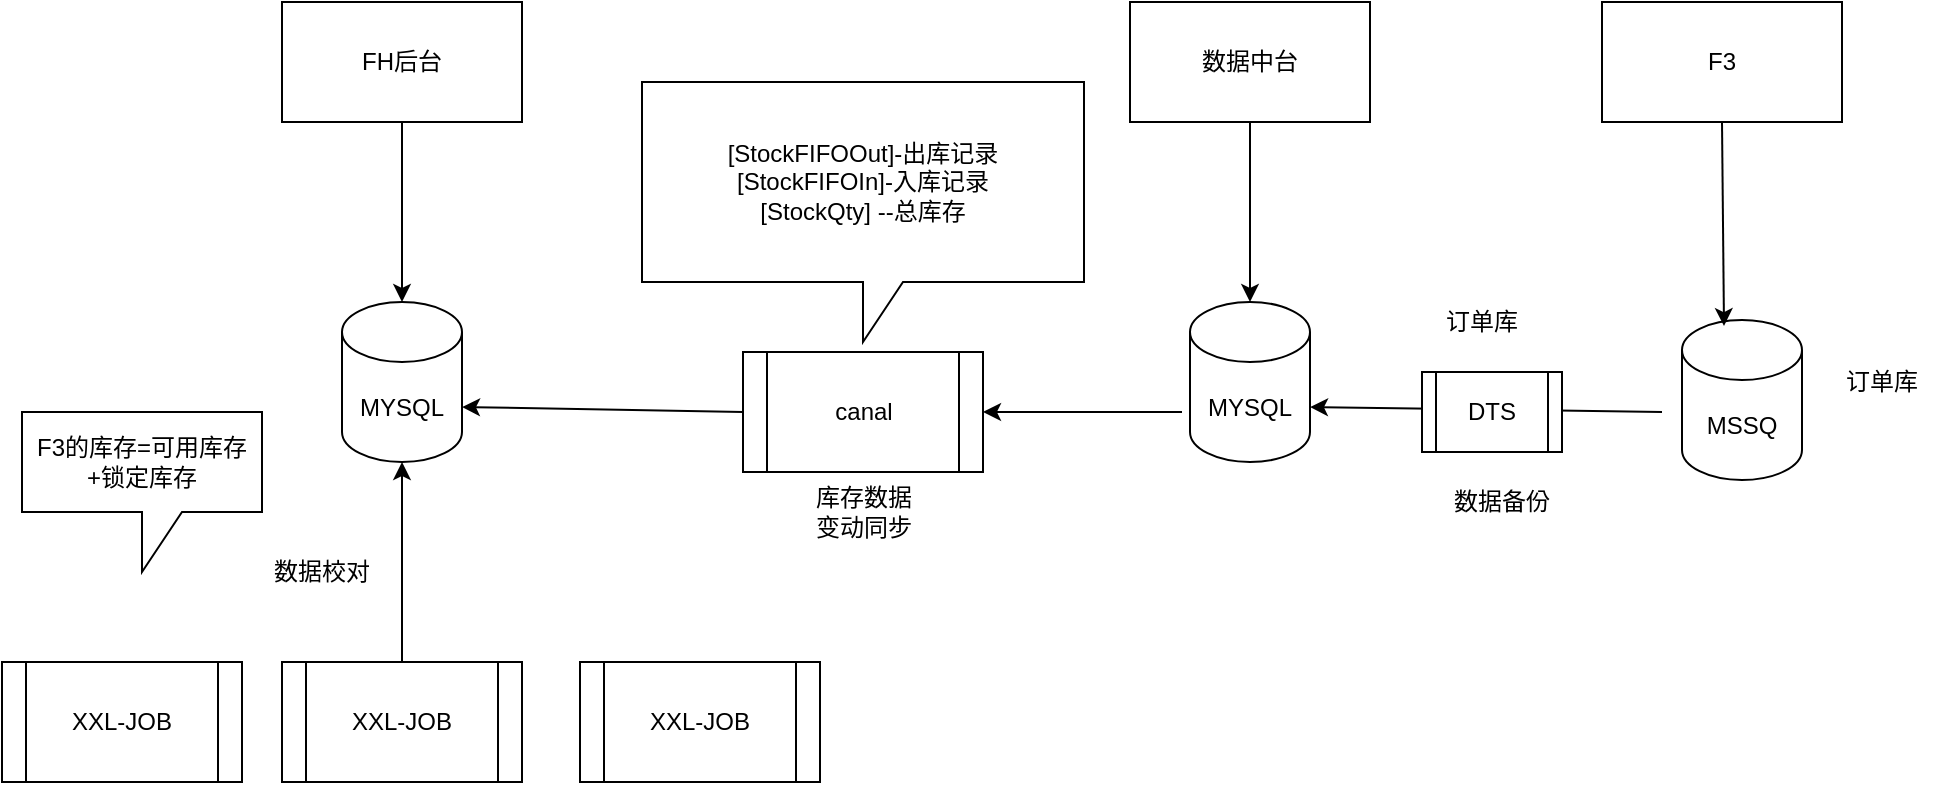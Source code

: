 <mxfile version="22.1.3" type="github">
  <diagram name="第 1 页" id="TomB1i7pbbGYjfmcgg8t">
    <mxGraphModel dx="2261" dy="758" grid="1" gridSize="10" guides="1" tooltips="1" connect="1" arrows="1" fold="1" page="1" pageScale="1" pageWidth="827" pageHeight="1169" math="0" shadow="0">
      <root>
        <mxCell id="0" />
        <mxCell id="1" parent="0" />
        <mxCell id="wlyUK53q163PJEqxHIBS-1" value="数据中台" style="rounded=0;whiteSpace=wrap;html=1;" vertex="1" parent="1">
          <mxGeometry x="384" y="235" width="120" height="60" as="geometry" />
        </mxCell>
        <mxCell id="wlyUK53q163PJEqxHIBS-2" value="F3" style="rounded=0;whiteSpace=wrap;html=1;" vertex="1" parent="1">
          <mxGeometry x="620" y="235" width="120" height="60" as="geometry" />
        </mxCell>
        <mxCell id="wlyUK53q163PJEqxHIBS-3" value="FH后台" style="rounded=0;whiteSpace=wrap;html=1;" vertex="1" parent="1">
          <mxGeometry x="-40" y="235" width="120" height="60" as="geometry" />
        </mxCell>
        <mxCell id="wlyUK53q163PJEqxHIBS-5" value="MYSQL" style="shape=cylinder3;whiteSpace=wrap;html=1;boundedLbl=1;backgroundOutline=1;size=15;" vertex="1" parent="1">
          <mxGeometry x="414" y="385" width="60" height="80" as="geometry" />
        </mxCell>
        <mxCell id="wlyUK53q163PJEqxHIBS-6" value="MSSQ" style="shape=cylinder3;whiteSpace=wrap;html=1;boundedLbl=1;backgroundOutline=1;size=15;" vertex="1" parent="1">
          <mxGeometry x="660" y="394" width="60" height="80" as="geometry" />
        </mxCell>
        <mxCell id="wlyUK53q163PJEqxHIBS-10" value="订单库" style="text;html=1;strokeColor=none;fillColor=none;align=center;verticalAlign=middle;whiteSpace=wrap;rounded=0;" vertex="1" parent="1">
          <mxGeometry x="730" y="410" width="60" height="30" as="geometry" />
        </mxCell>
        <mxCell id="wlyUK53q163PJEqxHIBS-11" value="订单库" style="text;html=1;strokeColor=none;fillColor=none;align=center;verticalAlign=middle;whiteSpace=wrap;rounded=0;" vertex="1" parent="1">
          <mxGeometry x="530" y="380" width="60" height="30" as="geometry" />
        </mxCell>
        <mxCell id="wlyUK53q163PJEqxHIBS-12" value="" style="endArrow=classic;html=1;rounded=0;entryX=1;entryY=0;entryDx=0;entryDy=52.5;entryPerimeter=0;" edge="1" parent="1" target="wlyUK53q163PJEqxHIBS-5">
          <mxGeometry width="50" height="50" relative="1" as="geometry">
            <mxPoint x="650" y="440" as="sourcePoint" />
            <mxPoint x="650" y="430" as="targetPoint" />
          </mxGeometry>
        </mxCell>
        <mxCell id="wlyUK53q163PJEqxHIBS-13" value="DTS" style="shape=process;whiteSpace=wrap;html=1;backgroundOutline=1;" vertex="1" parent="1">
          <mxGeometry x="530" y="420" width="70" height="40" as="geometry" />
        </mxCell>
        <mxCell id="wlyUK53q163PJEqxHIBS-14" value="canal" style="shape=process;whiteSpace=wrap;html=1;backgroundOutline=1;" vertex="1" parent="1">
          <mxGeometry x="190.5" y="410" width="120" height="60" as="geometry" />
        </mxCell>
        <mxCell id="wlyUK53q163PJEqxHIBS-15" value="MYSQL" style="shape=cylinder3;whiteSpace=wrap;html=1;boundedLbl=1;backgroundOutline=1;size=15;" vertex="1" parent="1">
          <mxGeometry x="-10" y="385" width="60" height="80" as="geometry" />
        </mxCell>
        <mxCell id="wlyUK53q163PJEqxHIBS-17" value="XXL-JOB" style="shape=process;whiteSpace=wrap;html=1;backgroundOutline=1;" vertex="1" parent="1">
          <mxGeometry x="-40" y="565" width="120" height="60" as="geometry" />
        </mxCell>
        <mxCell id="wlyUK53q163PJEqxHIBS-19" value="" style="endArrow=classic;html=1;rounded=0;entryX=1;entryY=0;entryDx=0;entryDy=52.5;entryPerimeter=0;exitX=0;exitY=0.5;exitDx=0;exitDy=0;" edge="1" parent="1" source="wlyUK53q163PJEqxHIBS-14" target="wlyUK53q163PJEqxHIBS-15">
          <mxGeometry width="50" height="50" relative="1" as="geometry">
            <mxPoint x="90" y="425" as="sourcePoint" />
            <mxPoint x="80" y="505" as="targetPoint" />
          </mxGeometry>
        </mxCell>
        <mxCell id="wlyUK53q163PJEqxHIBS-20" value="" style="endArrow=classic;html=1;rounded=0;entryX=1;entryY=0.5;entryDx=0;entryDy=0;" edge="1" parent="1" target="wlyUK53q163PJEqxHIBS-14">
          <mxGeometry width="50" height="50" relative="1" as="geometry">
            <mxPoint x="410" y="440" as="sourcePoint" />
            <mxPoint x="350" y="440" as="targetPoint" />
          </mxGeometry>
        </mxCell>
        <mxCell id="wlyUK53q163PJEqxHIBS-21" value="" style="endArrow=classic;html=1;rounded=0;exitX=0.5;exitY=0;exitDx=0;exitDy=0;" edge="1" parent="1" source="wlyUK53q163PJEqxHIBS-17">
          <mxGeometry width="50" height="50" relative="1" as="geometry">
            <mxPoint x="-30" y="515" as="sourcePoint" />
            <mxPoint x="20" y="465" as="targetPoint" />
          </mxGeometry>
        </mxCell>
        <mxCell id="wlyUK53q163PJEqxHIBS-22" value="数据校对" style="text;html=1;strokeColor=none;fillColor=none;align=center;verticalAlign=middle;whiteSpace=wrap;rounded=0;" vertex="1" parent="1">
          <mxGeometry x="-50" y="505" width="60" height="30" as="geometry" />
        </mxCell>
        <mxCell id="wlyUK53q163PJEqxHIBS-23" value="库存数据变动同步" style="text;html=1;strokeColor=none;fillColor=none;align=center;verticalAlign=middle;whiteSpace=wrap;rounded=0;" vertex="1" parent="1">
          <mxGeometry x="220.5" y="475" width="60" height="30" as="geometry" />
        </mxCell>
        <mxCell id="wlyUK53q163PJEqxHIBS-24" value="数据备份" style="text;html=1;strokeColor=none;fillColor=none;align=center;verticalAlign=middle;whiteSpace=wrap;rounded=0;" vertex="1" parent="1">
          <mxGeometry x="540" y="470" width="60" height="30" as="geometry" />
        </mxCell>
        <mxCell id="wlyUK53q163PJEqxHIBS-25" value="XXL-JOB" style="shape=process;whiteSpace=wrap;html=1;backgroundOutline=1;" vertex="1" parent="1">
          <mxGeometry x="-180" y="565" width="120" height="60" as="geometry" />
        </mxCell>
        <mxCell id="wlyUK53q163PJEqxHIBS-29" value="XXL-JOB" style="shape=process;whiteSpace=wrap;html=1;backgroundOutline=1;" vertex="1" parent="1">
          <mxGeometry x="109" y="565" width="120" height="60" as="geometry" />
        </mxCell>
        <mxCell id="wlyUK53q163PJEqxHIBS-31" value="[StockFIFOOut]-出库记录&lt;br&gt;[StockFIFOIn]-入库记录&lt;br&gt;[StockQty] --总库存" style="shape=callout;whiteSpace=wrap;html=1;perimeter=calloutPerimeter;" vertex="1" parent="1">
          <mxGeometry x="140" y="275" width="221" height="130" as="geometry" />
        </mxCell>
        <mxCell id="wlyUK53q163PJEqxHIBS-32" value="F3的库存=可用库存+锁定库存" style="shape=callout;whiteSpace=wrap;html=1;perimeter=calloutPerimeter;" vertex="1" parent="1">
          <mxGeometry x="-170" y="440" width="120" height="80" as="geometry" />
        </mxCell>
        <mxCell id="wlyUK53q163PJEqxHIBS-33" value="" style="endArrow=classic;html=1;rounded=0;entryX=0.5;entryY=0;entryDx=0;entryDy=0;entryPerimeter=0;exitX=0.5;exitY=1;exitDx=0;exitDy=0;" edge="1" parent="1" source="wlyUK53q163PJEqxHIBS-3" target="wlyUK53q163PJEqxHIBS-15">
          <mxGeometry width="50" height="50" relative="1" as="geometry">
            <mxPoint x="-10" y="340" as="sourcePoint" />
            <mxPoint x="40" y="290" as="targetPoint" />
          </mxGeometry>
        </mxCell>
        <mxCell id="wlyUK53q163PJEqxHIBS-34" value="" style="endArrow=classic;html=1;rounded=0;exitX=0.5;exitY=1;exitDx=0;exitDy=0;" edge="1" parent="1" source="wlyUK53q163PJEqxHIBS-1" target="wlyUK53q163PJEqxHIBS-5">
          <mxGeometry width="50" height="50" relative="1" as="geometry">
            <mxPoint x="430" y="600" as="sourcePoint" />
            <mxPoint x="480" y="550" as="targetPoint" />
          </mxGeometry>
        </mxCell>
        <mxCell id="wlyUK53q163PJEqxHIBS-35" value="" style="endArrow=classic;html=1;rounded=0;exitX=0.5;exitY=1;exitDx=0;exitDy=0;entryX=0.35;entryY=0.038;entryDx=0;entryDy=0;entryPerimeter=0;" edge="1" parent="1" source="wlyUK53q163PJEqxHIBS-2" target="wlyUK53q163PJEqxHIBS-6">
          <mxGeometry width="50" height="50" relative="1" as="geometry">
            <mxPoint x="700" y="360" as="sourcePoint" />
            <mxPoint x="750" y="310" as="targetPoint" />
          </mxGeometry>
        </mxCell>
      </root>
    </mxGraphModel>
  </diagram>
</mxfile>
